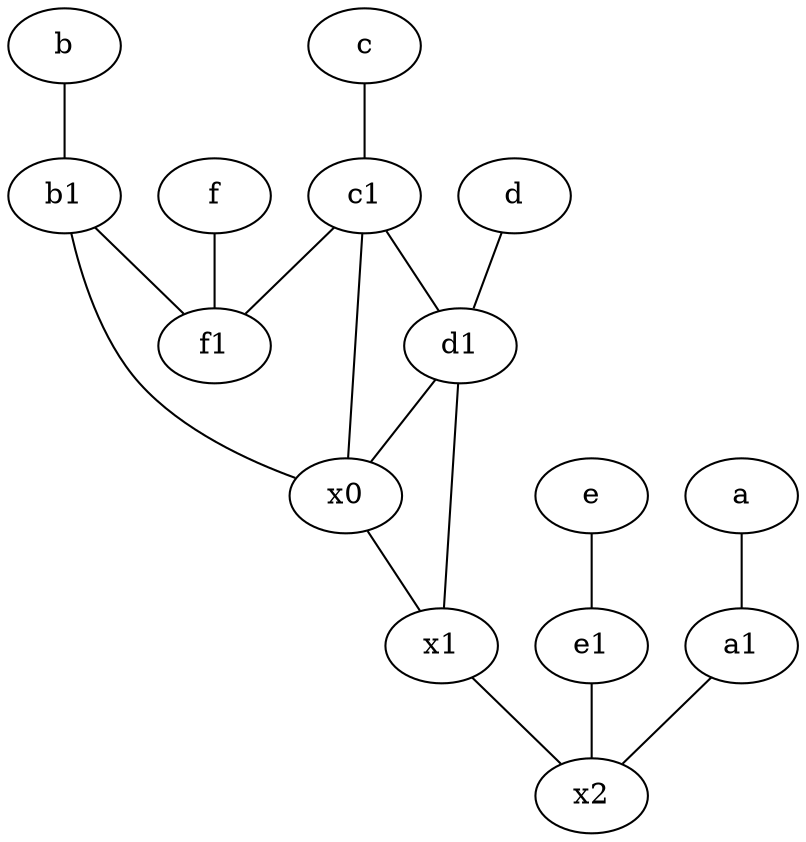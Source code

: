 graph {
	node [labelfontsize=50]
	b [labelfontsize=50 pos="10,4!"]
	e [labelfontsize=50 pos="7,9!"]
	a [labelfontsize=50 pos="8,2!"]
	e1 [labelfontsize=50 pos="7,7!"]
	c1 [labelfontsize=50 pos="4.5,3!"]
	f [labelfontsize=50 pos="3,9!"]
	c [labelfontsize=50 pos="4.5,2!"]
	d1 [labelfontsize=50 pos="3,5!"]
	a1 [labelfontsize=50 pos="8,3!"]
	x0 [labelfontsize=50]
	f1 [labelfontsize=50 pos="3,8!"]
	b1 [labelfontsize=50 pos="9,4!"]
	d [labelfontsize=50 pos="2,5!"]
	x2 [labelfontsize=50]
	x1 [labelfontsize=50]
	b1 -- f1
	x1 -- x2
	d1 -- x1
	c1 -- d1
	e -- e1
	c1 -- x0
	d -- d1
	a1 -- x2
	c1 -- f1
	a -- a1
	f -- f1
	x0 -- x1
	e1 -- x2
	b -- b1
	c -- c1
	d1 -- x0
	b1 -- x0
}
